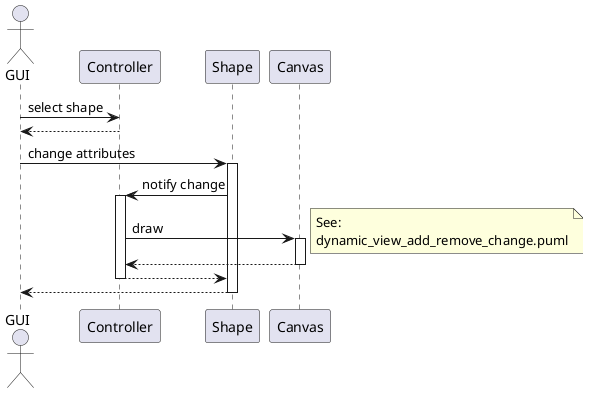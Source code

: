 @startuml

actor GUI as gui

gui -> Controller : select shape
gui <-- Controller

gui -> Shape : change attributes
activate Shape
Shape -> Controller : notify change

activate Controller
Controller -> Canvas : draw

activate Canvas
note right
    See:
    dynamic_view_add_remove_change.puml
end note
Controller <-- Canvas
deactivate Canvas

Shape <-- Controller
deactivate Controller

gui <-- Shape
deactivate Shape


@enduml